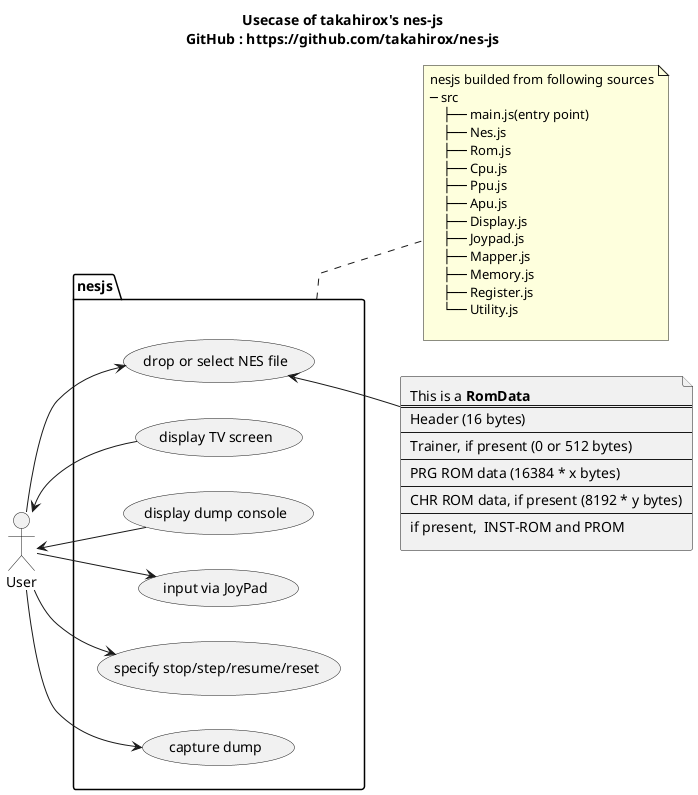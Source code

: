 @startuml

Title 
Usecase of takahirox's nes-js
GitHub : https://github.com/takahirox/nes-js
end Title

left to right direction

actor User
File  RomData [
This is a <b>RomData
====
Header (16 bytes)
----
Trainer, if present (0 or 512 bytes)
----
PRG ROM data (16384 * x bytes)
----
CHR ROM data, if present (8192 * y bytes)
----
if present,  INST-ROM and PROM
]
package  nesjs  {
User --> (drop or select NES file)
(drop or select NES file) <-- RomData
User <-- (display TV screen)
User <-- (display dump console)
User --> (input via JoyPad)
User --> (specify stop/step/resume/reset)
User --> (capture dump)
}


note right of nesjs
nesjs builded from following sources
─ src
    ├── main.js(entry point)
    ├── Nes.js
    ├── Rom.js
    ├── Cpu.js
    ├── Ppu.js
    ├── Apu.js
    ├── Display.js
    ├── Joypad.js
    ├── Mapper.js
    ├── Memory.js
    ├── Register.js
    └── Utility.js

end note

@enduml